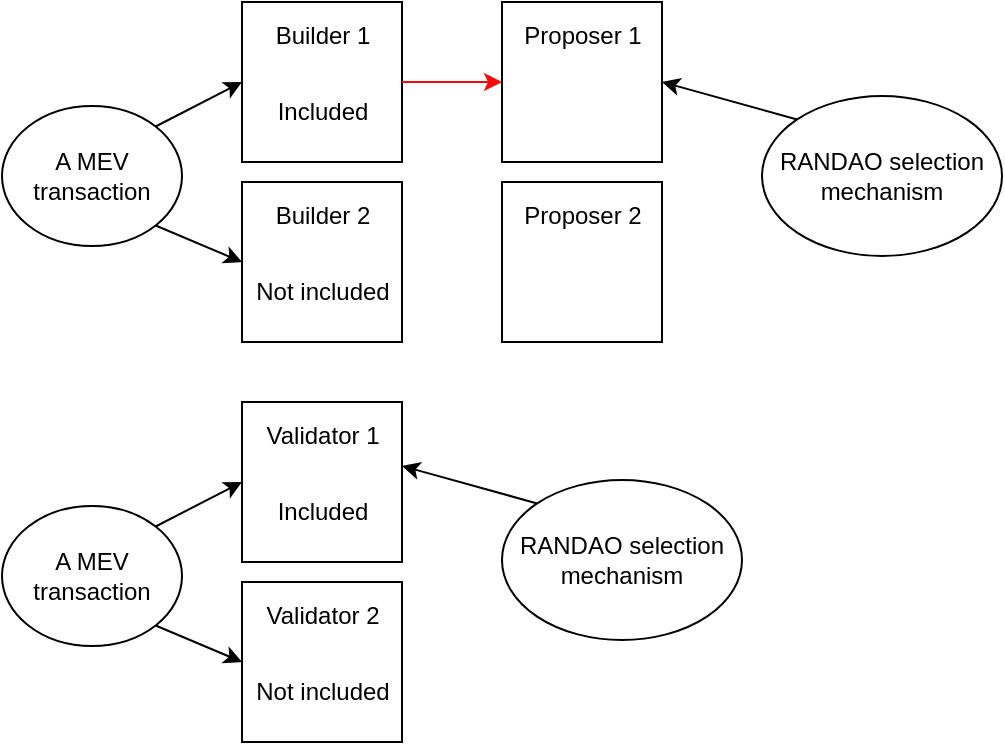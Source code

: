 <mxfile version="24.2.0" type="github">
  <diagram name="Page-1" id="DOSkOkOe6Mu-1-uEcV2O">
    <mxGraphModel dx="1562" dy="862" grid="1" gridSize="10" guides="1" tooltips="1" connect="1" arrows="1" fold="1" page="1" pageScale="1" pageWidth="827" pageHeight="1169" math="0" shadow="0">
      <root>
        <mxCell id="0" />
        <mxCell id="1" parent="0" />
        <mxCell id="XcFBJ41jd7bYkMjg9Zxj-1" value="" style="whiteSpace=wrap;html=1;aspect=fixed;" vertex="1" parent="1">
          <mxGeometry x="220" y="190" width="80" height="80" as="geometry" />
        </mxCell>
        <mxCell id="XcFBJ41jd7bYkMjg9Zxj-2" value="Builder 1" style="text;html=1;align=center;verticalAlign=middle;resizable=0;points=[];autosize=1;strokeColor=none;fillColor=none;" vertex="1" parent="1">
          <mxGeometry x="225" y="192" width="70" height="30" as="geometry" />
        </mxCell>
        <mxCell id="XcFBJ41jd7bYkMjg9Zxj-3" value="" style="whiteSpace=wrap;html=1;aspect=fixed;" vertex="1" parent="1">
          <mxGeometry x="220" y="280" width="80" height="80" as="geometry" />
        </mxCell>
        <mxCell id="XcFBJ41jd7bYkMjg9Zxj-4" value="Builder 2" style="text;html=1;align=center;verticalAlign=middle;resizable=0;points=[];autosize=1;strokeColor=none;fillColor=none;" vertex="1" parent="1">
          <mxGeometry x="225" y="282" width="70" height="30" as="geometry" />
        </mxCell>
        <mxCell id="XcFBJ41jd7bYkMjg9Zxj-5" value="Included" style="text;html=1;align=center;verticalAlign=middle;resizable=0;points=[];autosize=1;strokeColor=none;fillColor=none;" vertex="1" parent="1">
          <mxGeometry x="225" y="230" width="70" height="30" as="geometry" />
        </mxCell>
        <mxCell id="XcFBJ41jd7bYkMjg9Zxj-6" value="Not included" style="text;html=1;align=center;verticalAlign=middle;resizable=0;points=[];autosize=1;strokeColor=none;fillColor=none;" vertex="1" parent="1">
          <mxGeometry x="215" y="320" width="90" height="30" as="geometry" />
        </mxCell>
        <mxCell id="XcFBJ41jd7bYkMjg9Zxj-8" value="A MEV transaction" style="ellipse;whiteSpace=wrap;html=1;" vertex="1" parent="1">
          <mxGeometry x="100" y="242" width="90" height="70" as="geometry" />
        </mxCell>
        <mxCell id="XcFBJ41jd7bYkMjg9Zxj-9" value="" style="endArrow=classic;html=1;rounded=0;exitX=1;exitY=0;exitDx=0;exitDy=0;entryX=0;entryY=0.5;entryDx=0;entryDy=0;" edge="1" parent="1" source="XcFBJ41jd7bYkMjg9Zxj-8" target="XcFBJ41jd7bYkMjg9Zxj-1">
          <mxGeometry width="50" height="50" relative="1" as="geometry">
            <mxPoint x="175" y="270" as="sourcePoint" />
            <mxPoint x="225" y="220" as="targetPoint" />
          </mxGeometry>
        </mxCell>
        <mxCell id="XcFBJ41jd7bYkMjg9Zxj-11" value="" style="whiteSpace=wrap;html=1;aspect=fixed;" vertex="1" parent="1">
          <mxGeometry x="350" y="190" width="80" height="80" as="geometry" />
        </mxCell>
        <mxCell id="XcFBJ41jd7bYkMjg9Zxj-12" value="Proposer 1" style="text;html=1;align=center;verticalAlign=middle;resizable=0;points=[];autosize=1;strokeColor=none;fillColor=none;" vertex="1" parent="1">
          <mxGeometry x="350" y="192" width="80" height="30" as="geometry" />
        </mxCell>
        <mxCell id="XcFBJ41jd7bYkMjg9Zxj-15" value="" style="whiteSpace=wrap;html=1;aspect=fixed;" vertex="1" parent="1">
          <mxGeometry x="350" y="280" width="80" height="80" as="geometry" />
        </mxCell>
        <mxCell id="XcFBJ41jd7bYkMjg9Zxj-16" value="Proposer 2" style="text;html=1;align=center;verticalAlign=middle;resizable=0;points=[];autosize=1;strokeColor=none;fillColor=none;" vertex="1" parent="1">
          <mxGeometry x="350" y="282" width="80" height="30" as="geometry" />
        </mxCell>
        <mxCell id="XcFBJ41jd7bYkMjg9Zxj-18" value="RANDAO selection mechanism" style="ellipse;whiteSpace=wrap;html=1;" vertex="1" parent="1">
          <mxGeometry x="480" y="237" width="120" height="80" as="geometry" />
        </mxCell>
        <mxCell id="XcFBJ41jd7bYkMjg9Zxj-19" value="" style="endArrow=classic;html=1;rounded=0;entryX=0;entryY=0.5;entryDx=0;entryDy=0;exitX=1;exitY=1;exitDx=0;exitDy=0;" edge="1" parent="1" source="XcFBJ41jd7bYkMjg9Zxj-8" target="XcFBJ41jd7bYkMjg9Zxj-3">
          <mxGeometry width="50" height="50" relative="1" as="geometry">
            <mxPoint x="190" y="312" as="sourcePoint" />
            <mxPoint x="240" y="262" as="targetPoint" />
          </mxGeometry>
        </mxCell>
        <mxCell id="XcFBJ41jd7bYkMjg9Zxj-20" value="" style="endArrow=classic;html=1;rounded=0;exitX=0;exitY=0;exitDx=0;exitDy=0;" edge="1" parent="1" source="XcFBJ41jd7bYkMjg9Zxj-18">
          <mxGeometry width="50" height="50" relative="1" as="geometry">
            <mxPoint x="495" y="240" as="sourcePoint" />
            <mxPoint x="430" y="230" as="targetPoint" />
          </mxGeometry>
        </mxCell>
        <mxCell id="XcFBJ41jd7bYkMjg9Zxj-22" value="" style="endArrow=classic;html=1;rounded=0;exitX=1;exitY=0.5;exitDx=0;exitDy=0;entryX=0;entryY=0.5;entryDx=0;entryDy=0;strokeColor=#f90606;" edge="1" parent="1" source="XcFBJ41jd7bYkMjg9Zxj-1" target="XcFBJ41jd7bYkMjg9Zxj-11">
          <mxGeometry width="50" height="50" relative="1" as="geometry">
            <mxPoint x="295" y="270" as="sourcePoint" />
            <mxPoint x="345" y="220" as="targetPoint" />
          </mxGeometry>
        </mxCell>
        <mxCell id="XcFBJ41jd7bYkMjg9Zxj-59" value="" style="whiteSpace=wrap;html=1;aspect=fixed;" vertex="1" parent="1">
          <mxGeometry x="220" y="390" width="80" height="80" as="geometry" />
        </mxCell>
        <mxCell id="XcFBJ41jd7bYkMjg9Zxj-60" value="Validator 1" style="text;html=1;align=center;verticalAlign=middle;resizable=0;points=[];autosize=1;strokeColor=none;fillColor=none;" vertex="1" parent="1">
          <mxGeometry x="220" y="392" width="80" height="30" as="geometry" />
        </mxCell>
        <mxCell id="XcFBJ41jd7bYkMjg9Zxj-61" value="" style="whiteSpace=wrap;html=1;aspect=fixed;" vertex="1" parent="1">
          <mxGeometry x="220" y="480" width="80" height="80" as="geometry" />
        </mxCell>
        <mxCell id="XcFBJ41jd7bYkMjg9Zxj-62" value="Validator 2" style="text;html=1;align=center;verticalAlign=middle;resizable=0;points=[];autosize=1;strokeColor=none;fillColor=none;" vertex="1" parent="1">
          <mxGeometry x="220" y="482" width="80" height="30" as="geometry" />
        </mxCell>
        <mxCell id="XcFBJ41jd7bYkMjg9Zxj-63" value="Included" style="text;html=1;align=center;verticalAlign=middle;resizable=0;points=[];autosize=1;strokeColor=none;fillColor=none;" vertex="1" parent="1">
          <mxGeometry x="225" y="430" width="70" height="30" as="geometry" />
        </mxCell>
        <mxCell id="XcFBJ41jd7bYkMjg9Zxj-64" value="Not included" style="text;html=1;align=center;verticalAlign=middle;resizable=0;points=[];autosize=1;strokeColor=none;fillColor=none;" vertex="1" parent="1">
          <mxGeometry x="215" y="520" width="90" height="30" as="geometry" />
        </mxCell>
        <mxCell id="XcFBJ41jd7bYkMjg9Zxj-65" value="A MEV transaction" style="ellipse;whiteSpace=wrap;html=1;" vertex="1" parent="1">
          <mxGeometry x="100" y="442" width="90" height="70" as="geometry" />
        </mxCell>
        <mxCell id="XcFBJ41jd7bYkMjg9Zxj-66" value="" style="endArrow=classic;html=1;rounded=0;exitX=1;exitY=0;exitDx=0;exitDy=0;entryX=0;entryY=0.5;entryDx=0;entryDy=0;" edge="1" parent="1" source="XcFBJ41jd7bYkMjg9Zxj-65" target="XcFBJ41jd7bYkMjg9Zxj-59">
          <mxGeometry width="50" height="50" relative="1" as="geometry">
            <mxPoint x="175" y="470" as="sourcePoint" />
            <mxPoint x="225" y="420" as="targetPoint" />
          </mxGeometry>
        </mxCell>
        <mxCell id="XcFBJ41jd7bYkMjg9Zxj-73" value="RANDAO selection mechanism" style="ellipse;whiteSpace=wrap;html=1;" vertex="1" parent="1">
          <mxGeometry x="350" y="429" width="120" height="80" as="geometry" />
        </mxCell>
        <mxCell id="XcFBJ41jd7bYkMjg9Zxj-74" value="" style="endArrow=classic;html=1;rounded=0;entryX=0;entryY=0.5;entryDx=0;entryDy=0;exitX=1;exitY=1;exitDx=0;exitDy=0;" edge="1" parent="1" source="XcFBJ41jd7bYkMjg9Zxj-65" target="XcFBJ41jd7bYkMjg9Zxj-61">
          <mxGeometry width="50" height="50" relative="1" as="geometry">
            <mxPoint x="190" y="512" as="sourcePoint" />
            <mxPoint x="240" y="462" as="targetPoint" />
          </mxGeometry>
        </mxCell>
        <mxCell id="XcFBJ41jd7bYkMjg9Zxj-75" value="" style="endArrow=classic;html=1;rounded=0;exitX=0;exitY=0;exitDx=0;exitDy=0;" edge="1" parent="1" source="XcFBJ41jd7bYkMjg9Zxj-73">
          <mxGeometry width="50" height="50" relative="1" as="geometry">
            <mxPoint x="365" y="432" as="sourcePoint" />
            <mxPoint x="300" y="422" as="targetPoint" />
          </mxGeometry>
        </mxCell>
      </root>
    </mxGraphModel>
  </diagram>
</mxfile>

